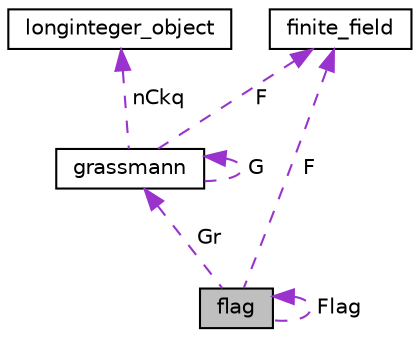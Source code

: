 digraph "flag"
{
  edge [fontname="Helvetica",fontsize="10",labelfontname="Helvetica",labelfontsize="10"];
  node [fontname="Helvetica",fontsize="10",shape=record];
  Node1 [label="flag",height=0.2,width=0.4,color="black", fillcolor="grey75", style="filled", fontcolor="black"];
  Node1 -> Node1 [dir="back",color="darkorchid3",fontsize="10",style="dashed",label=" Flag" ,fontname="Helvetica"];
  Node2 -> Node1 [dir="back",color="darkorchid3",fontsize="10",style="dashed",label=" Gr" ,fontname="Helvetica"];
  Node2 [label="grassmann",height=0.2,width=0.4,color="black", fillcolor="white", style="filled",URL="$df/d02/classgrassmann.html"];
  Node3 -> Node2 [dir="back",color="darkorchid3",fontsize="10",style="dashed",label=" nCkq" ,fontname="Helvetica"];
  Node3 [label="longinteger_object",height=0.2,width=0.4,color="black", fillcolor="white", style="filled",URL="$dd/d7e/classlonginteger__object.html"];
  Node2 -> Node2 [dir="back",color="darkorchid3",fontsize="10",style="dashed",label=" G" ,fontname="Helvetica"];
  Node4 -> Node2 [dir="back",color="darkorchid3",fontsize="10",style="dashed",label=" F" ,fontname="Helvetica"];
  Node4 [label="finite_field",height=0.2,width=0.4,color="black", fillcolor="white", style="filled",URL="$df/d5a/classfinite__field.html"];
  Node4 -> Node1 [dir="back",color="darkorchid3",fontsize="10",style="dashed",label=" F" ,fontname="Helvetica"];
}

